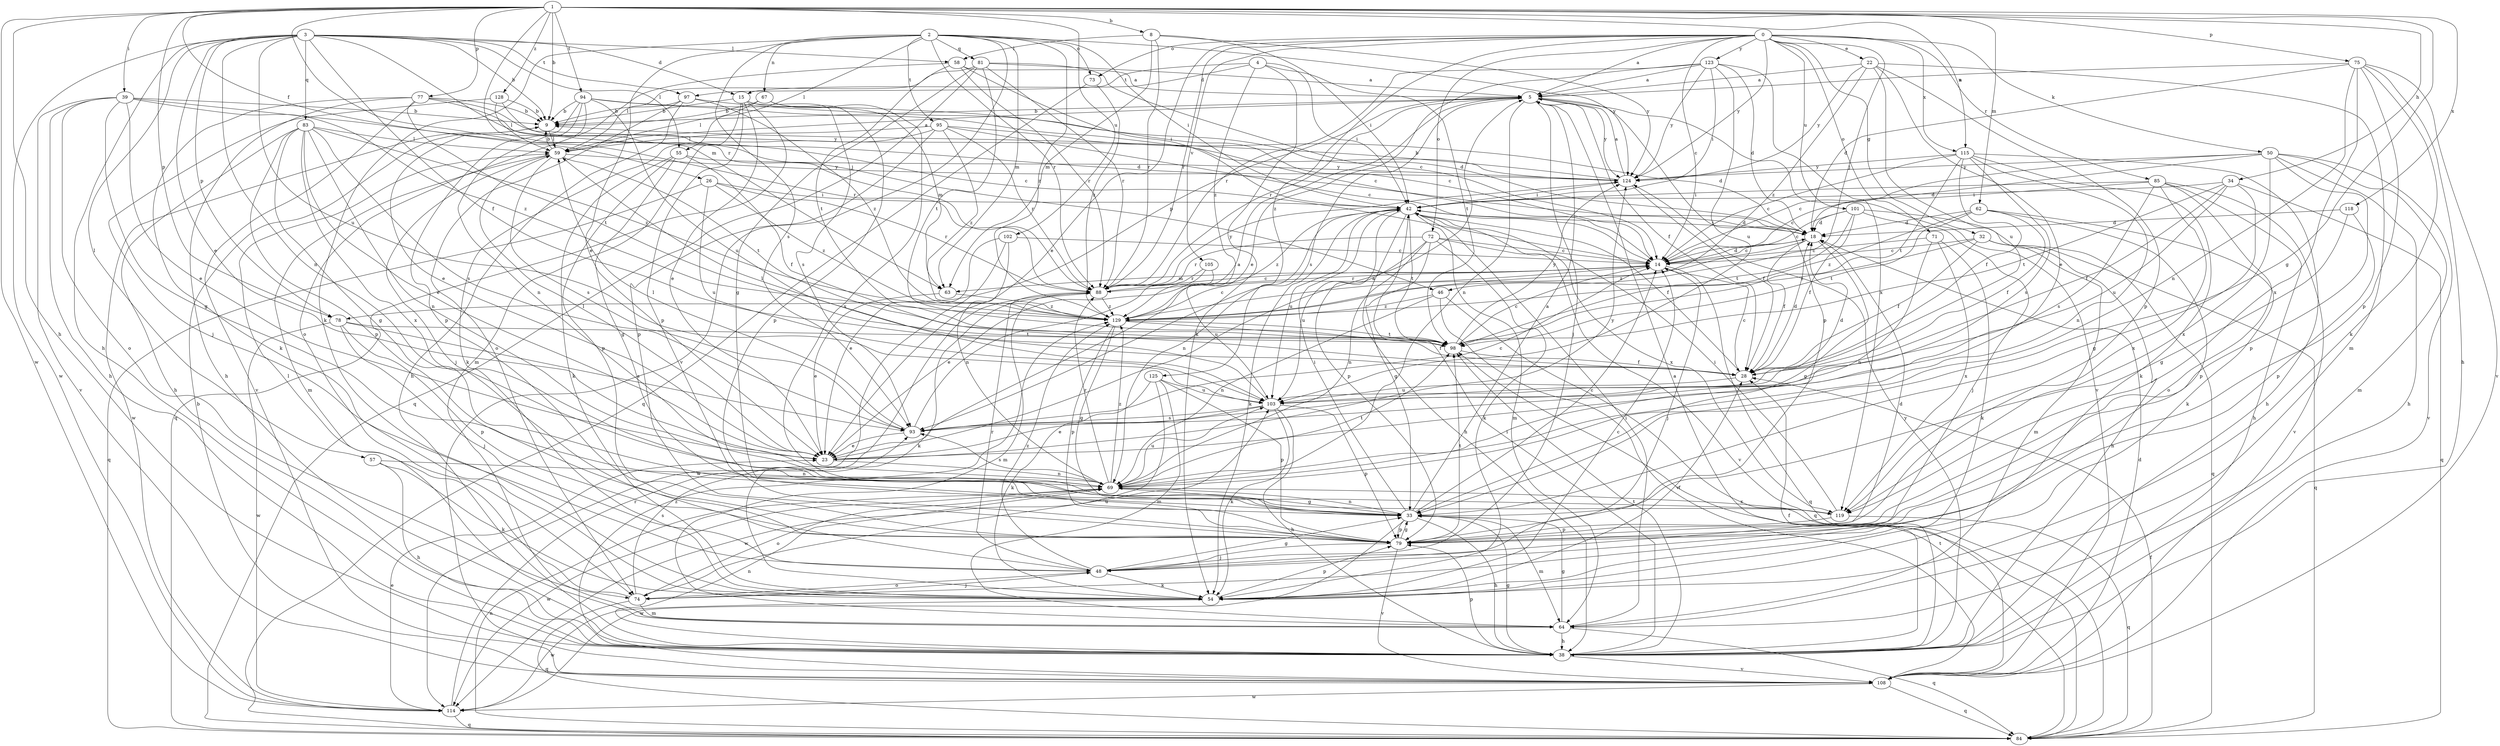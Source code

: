 strict digraph  {
0;
1;
2;
3;
4;
5;
8;
9;
14;
15;
18;
22;
23;
26;
28;
32;
33;
34;
38;
39;
42;
46;
48;
50;
54;
55;
57;
58;
59;
62;
63;
64;
67;
69;
71;
72;
73;
74;
75;
77;
78;
79;
81;
83;
84;
85;
88;
93;
94;
95;
97;
98;
101;
102;
103;
105;
108;
114;
115;
118;
119;
123;
124;
125;
128;
129;
0 -> 5  [label=a];
0 -> 14  [label=c];
0 -> 22  [label=e];
0 -> 23  [label=e];
0 -> 32  [label=g];
0 -> 46  [label=j];
0 -> 50  [label=k];
0 -> 71  [label=o];
0 -> 72  [label=o];
0 -> 73  [label=o];
0 -> 85  [label=r];
0 -> 88  [label=r];
0 -> 101  [label=u];
0 -> 105  [label=v];
0 -> 115  [label=x];
0 -> 123  [label=y];
0 -> 124  [label=y];
0 -> 125  [label=z];
1 -> 8  [label=b];
1 -> 9  [label=b];
1 -> 26  [label=f];
1 -> 33  [label=g];
1 -> 34  [label=h];
1 -> 38  [label=h];
1 -> 39  [label=i];
1 -> 62  [label=m];
1 -> 63  [label=m];
1 -> 75  [label=p];
1 -> 77  [label=p];
1 -> 78  [label=p];
1 -> 88  [label=r];
1 -> 94  [label=t];
1 -> 102  [label=u];
1 -> 114  [label=w];
1 -> 115  [label=x];
1 -> 118  [label=x];
1 -> 128  [label=z];
2 -> 23  [label=e];
2 -> 42  [label=i];
2 -> 54  [label=k];
2 -> 55  [label=l];
2 -> 63  [label=m];
2 -> 67  [label=n];
2 -> 73  [label=o];
2 -> 81  [label=q];
2 -> 88  [label=r];
2 -> 93  [label=s];
2 -> 95  [label=t];
2 -> 108  [label=v];
2 -> 124  [label=y];
2 -> 129  [label=z];
3 -> 9  [label=b];
3 -> 15  [label=d];
3 -> 23  [label=e];
3 -> 28  [label=f];
3 -> 38  [label=h];
3 -> 46  [label=j];
3 -> 55  [label=l];
3 -> 57  [label=l];
3 -> 58  [label=l];
3 -> 69  [label=n];
3 -> 78  [label=p];
3 -> 83  [label=q];
3 -> 97  [label=t];
3 -> 103  [label=u];
3 -> 114  [label=w];
4 -> 15  [label=d];
4 -> 42  [label=i];
4 -> 54  [label=k];
4 -> 97  [label=t];
4 -> 98  [label=t];
4 -> 129  [label=z];
5 -> 9  [label=b];
5 -> 28  [label=f];
5 -> 48  [label=j];
5 -> 69  [label=n];
5 -> 78  [label=p];
5 -> 79  [label=p];
5 -> 88  [label=r];
5 -> 93  [label=s];
5 -> 108  [label=v];
5 -> 124  [label=y];
8 -> 42  [label=i];
8 -> 58  [label=l];
8 -> 63  [label=m];
8 -> 88  [label=r];
8 -> 124  [label=y];
9 -> 59  [label=l];
9 -> 114  [label=w];
14 -> 18  [label=d];
14 -> 48  [label=j];
14 -> 63  [label=m];
14 -> 84  [label=q];
14 -> 88  [label=r];
15 -> 9  [label=b];
15 -> 23  [label=e];
15 -> 63  [label=m];
15 -> 64  [label=m];
15 -> 79  [label=p];
15 -> 84  [label=q];
15 -> 93  [label=s];
18 -> 14  [label=c];
18 -> 28  [label=f];
18 -> 33  [label=g];
18 -> 42  [label=i];
18 -> 129  [label=z];
22 -> 5  [label=a];
22 -> 23  [label=e];
22 -> 64  [label=m];
22 -> 79  [label=p];
22 -> 103  [label=u];
22 -> 124  [label=y];
22 -> 129  [label=z];
23 -> 5  [label=a];
23 -> 59  [label=l];
23 -> 69  [label=n];
23 -> 124  [label=y];
26 -> 42  [label=i];
26 -> 84  [label=q];
26 -> 88  [label=r];
26 -> 103  [label=u];
26 -> 129  [label=z];
28 -> 14  [label=c];
28 -> 18  [label=d];
28 -> 103  [label=u];
32 -> 14  [label=c];
32 -> 28  [label=f];
32 -> 38  [label=h];
32 -> 64  [label=m];
32 -> 84  [label=q];
32 -> 129  [label=z];
33 -> 5  [label=a];
33 -> 14  [label=c];
33 -> 38  [label=h];
33 -> 42  [label=i];
33 -> 64  [label=m];
33 -> 69  [label=n];
33 -> 79  [label=p];
33 -> 114  [label=w];
34 -> 28  [label=f];
34 -> 33  [label=g];
34 -> 42  [label=i];
34 -> 84  [label=q];
34 -> 98  [label=t];
34 -> 103  [label=u];
38 -> 5  [label=a];
38 -> 28  [label=f];
38 -> 33  [label=g];
38 -> 42  [label=i];
38 -> 69  [label=n];
38 -> 79  [label=p];
38 -> 98  [label=t];
38 -> 108  [label=v];
38 -> 124  [label=y];
39 -> 9  [label=b];
39 -> 23  [label=e];
39 -> 33  [label=g];
39 -> 38  [label=h];
39 -> 74  [label=o];
39 -> 88  [label=r];
39 -> 108  [label=v];
39 -> 129  [label=z];
42 -> 18  [label=d];
42 -> 28  [label=f];
42 -> 38  [label=h];
42 -> 54  [label=k];
42 -> 64  [label=m];
42 -> 69  [label=n];
42 -> 79  [label=p];
42 -> 98  [label=t];
42 -> 103  [label=u];
42 -> 119  [label=x];
42 -> 129  [label=z];
46 -> 69  [label=n];
46 -> 84  [label=q];
46 -> 108  [label=v];
46 -> 129  [label=z];
48 -> 18  [label=d];
48 -> 33  [label=g];
48 -> 54  [label=k];
48 -> 74  [label=o];
48 -> 88  [label=r];
48 -> 129  [label=z];
50 -> 14  [label=c];
50 -> 18  [label=d];
50 -> 38  [label=h];
50 -> 64  [label=m];
50 -> 79  [label=p];
50 -> 108  [label=v];
50 -> 119  [label=x];
50 -> 124  [label=y];
54 -> 14  [label=c];
54 -> 28  [label=f];
54 -> 79  [label=p];
54 -> 114  [label=w];
55 -> 28  [label=f];
55 -> 33  [label=g];
55 -> 54  [label=k];
55 -> 79  [label=p];
55 -> 124  [label=y];
57 -> 38  [label=h];
57 -> 54  [label=k];
57 -> 69  [label=n];
58 -> 5  [label=a];
58 -> 42  [label=i];
58 -> 74  [label=o];
58 -> 88  [label=r];
58 -> 98  [label=t];
59 -> 5  [label=a];
59 -> 9  [label=b];
59 -> 48  [label=j];
59 -> 64  [label=m];
59 -> 93  [label=s];
59 -> 98  [label=t];
59 -> 124  [label=y];
62 -> 18  [label=d];
62 -> 28  [label=f];
62 -> 54  [label=k];
62 -> 79  [label=p];
62 -> 98  [label=t];
62 -> 129  [label=z];
63 -> 23  [label=e];
63 -> 129  [label=z];
64 -> 33  [label=g];
64 -> 38  [label=h];
64 -> 42  [label=i];
64 -> 84  [label=q];
67 -> 9  [label=b];
67 -> 59  [label=l];
67 -> 79  [label=p];
67 -> 119  [label=x];
69 -> 33  [label=g];
69 -> 74  [label=o];
69 -> 88  [label=r];
69 -> 93  [label=s];
69 -> 98  [label=t];
69 -> 103  [label=u];
69 -> 114  [label=w];
69 -> 119  [label=x];
69 -> 129  [label=z];
71 -> 14  [label=c];
71 -> 54  [label=k];
71 -> 69  [label=n];
71 -> 119  [label=x];
72 -> 14  [label=c];
72 -> 33  [label=g];
72 -> 54  [label=k];
72 -> 69  [label=n];
72 -> 88  [label=r];
72 -> 103  [label=u];
72 -> 108  [label=v];
73 -> 84  [label=q];
73 -> 129  [label=z];
74 -> 48  [label=j];
74 -> 59  [label=l];
74 -> 64  [label=m];
74 -> 84  [label=q];
74 -> 93  [label=s];
74 -> 103  [label=u];
75 -> 5  [label=a];
75 -> 18  [label=d];
75 -> 38  [label=h];
75 -> 54  [label=k];
75 -> 69  [label=n];
75 -> 79  [label=p];
75 -> 108  [label=v];
75 -> 119  [label=x];
77 -> 9  [label=b];
77 -> 14  [label=c];
77 -> 38  [label=h];
77 -> 54  [label=k];
77 -> 98  [label=t];
77 -> 108  [label=v];
77 -> 124  [label=y];
78 -> 48  [label=j];
78 -> 79  [label=p];
78 -> 93  [label=s];
78 -> 98  [label=t];
78 -> 114  [label=w];
79 -> 33  [label=g];
79 -> 48  [label=j];
79 -> 98  [label=t];
79 -> 108  [label=v];
81 -> 5  [label=a];
81 -> 14  [label=c];
81 -> 33  [label=g];
81 -> 59  [label=l];
81 -> 84  [label=q];
81 -> 88  [label=r];
81 -> 98  [label=t];
83 -> 23  [label=e];
83 -> 33  [label=g];
83 -> 38  [label=h];
83 -> 59  [label=l];
83 -> 69  [label=n];
83 -> 79  [label=p];
83 -> 93  [label=s];
83 -> 119  [label=x];
83 -> 129  [label=z];
84 -> 28  [label=f];
84 -> 69  [label=n];
84 -> 98  [label=t];
85 -> 14  [label=c];
85 -> 38  [label=h];
85 -> 42  [label=i];
85 -> 74  [label=o];
85 -> 93  [label=s];
85 -> 108  [label=v];
85 -> 119  [label=x];
88 -> 14  [label=c];
88 -> 54  [label=k];
88 -> 64  [label=m];
88 -> 124  [label=y];
88 -> 129  [label=z];
93 -> 5  [label=a];
93 -> 14  [label=c];
93 -> 23  [label=e];
93 -> 59  [label=l];
94 -> 9  [label=b];
94 -> 14  [label=c];
94 -> 18  [label=d];
94 -> 23  [label=e];
94 -> 69  [label=n];
94 -> 79  [label=p];
94 -> 103  [label=u];
95 -> 14  [label=c];
95 -> 18  [label=d];
95 -> 54  [label=k];
95 -> 59  [label=l];
95 -> 79  [label=p];
95 -> 88  [label=r];
95 -> 129  [label=z];
97 -> 9  [label=b];
97 -> 14  [label=c];
97 -> 38  [label=h];
97 -> 74  [label=o];
97 -> 129  [label=z];
98 -> 14  [label=c];
98 -> 28  [label=f];
98 -> 124  [label=y];
101 -> 14  [label=c];
101 -> 18  [label=d];
101 -> 28  [label=f];
101 -> 48  [label=j];
101 -> 84  [label=q];
101 -> 98  [label=t];
102 -> 14  [label=c];
102 -> 23  [label=e];
102 -> 69  [label=n];
102 -> 114  [label=w];
103 -> 18  [label=d];
103 -> 23  [label=e];
103 -> 38  [label=h];
103 -> 54  [label=k];
103 -> 59  [label=l];
103 -> 79  [label=p];
103 -> 93  [label=s];
105 -> 23  [label=e];
105 -> 88  [label=r];
105 -> 103  [label=u];
108 -> 9  [label=b];
108 -> 18  [label=d];
108 -> 84  [label=q];
108 -> 114  [label=w];
108 -> 129  [label=z];
114 -> 23  [label=e];
114 -> 84  [label=q];
114 -> 88  [label=r];
115 -> 14  [label=c];
115 -> 28  [label=f];
115 -> 38  [label=h];
115 -> 54  [label=k];
115 -> 69  [label=n];
115 -> 93  [label=s];
115 -> 98  [label=t];
115 -> 124  [label=y];
118 -> 18  [label=d];
118 -> 33  [label=g];
118 -> 79  [label=p];
119 -> 42  [label=i];
119 -> 79  [label=p];
119 -> 84  [label=q];
123 -> 5  [label=a];
123 -> 18  [label=d];
123 -> 23  [label=e];
123 -> 42  [label=i];
123 -> 88  [label=r];
123 -> 103  [label=u];
123 -> 119  [label=x];
123 -> 124  [label=y];
124 -> 5  [label=a];
124 -> 9  [label=b];
124 -> 28  [label=f];
124 -> 42  [label=i];
125 -> 54  [label=k];
125 -> 64  [label=m];
125 -> 79  [label=p];
125 -> 103  [label=u];
125 -> 114  [label=w];
128 -> 9  [label=b];
128 -> 18  [label=d];
128 -> 48  [label=j];
128 -> 59  [label=l];
129 -> 14  [label=c];
129 -> 28  [label=f];
129 -> 33  [label=g];
129 -> 79  [label=p];
129 -> 98  [label=t];
}
